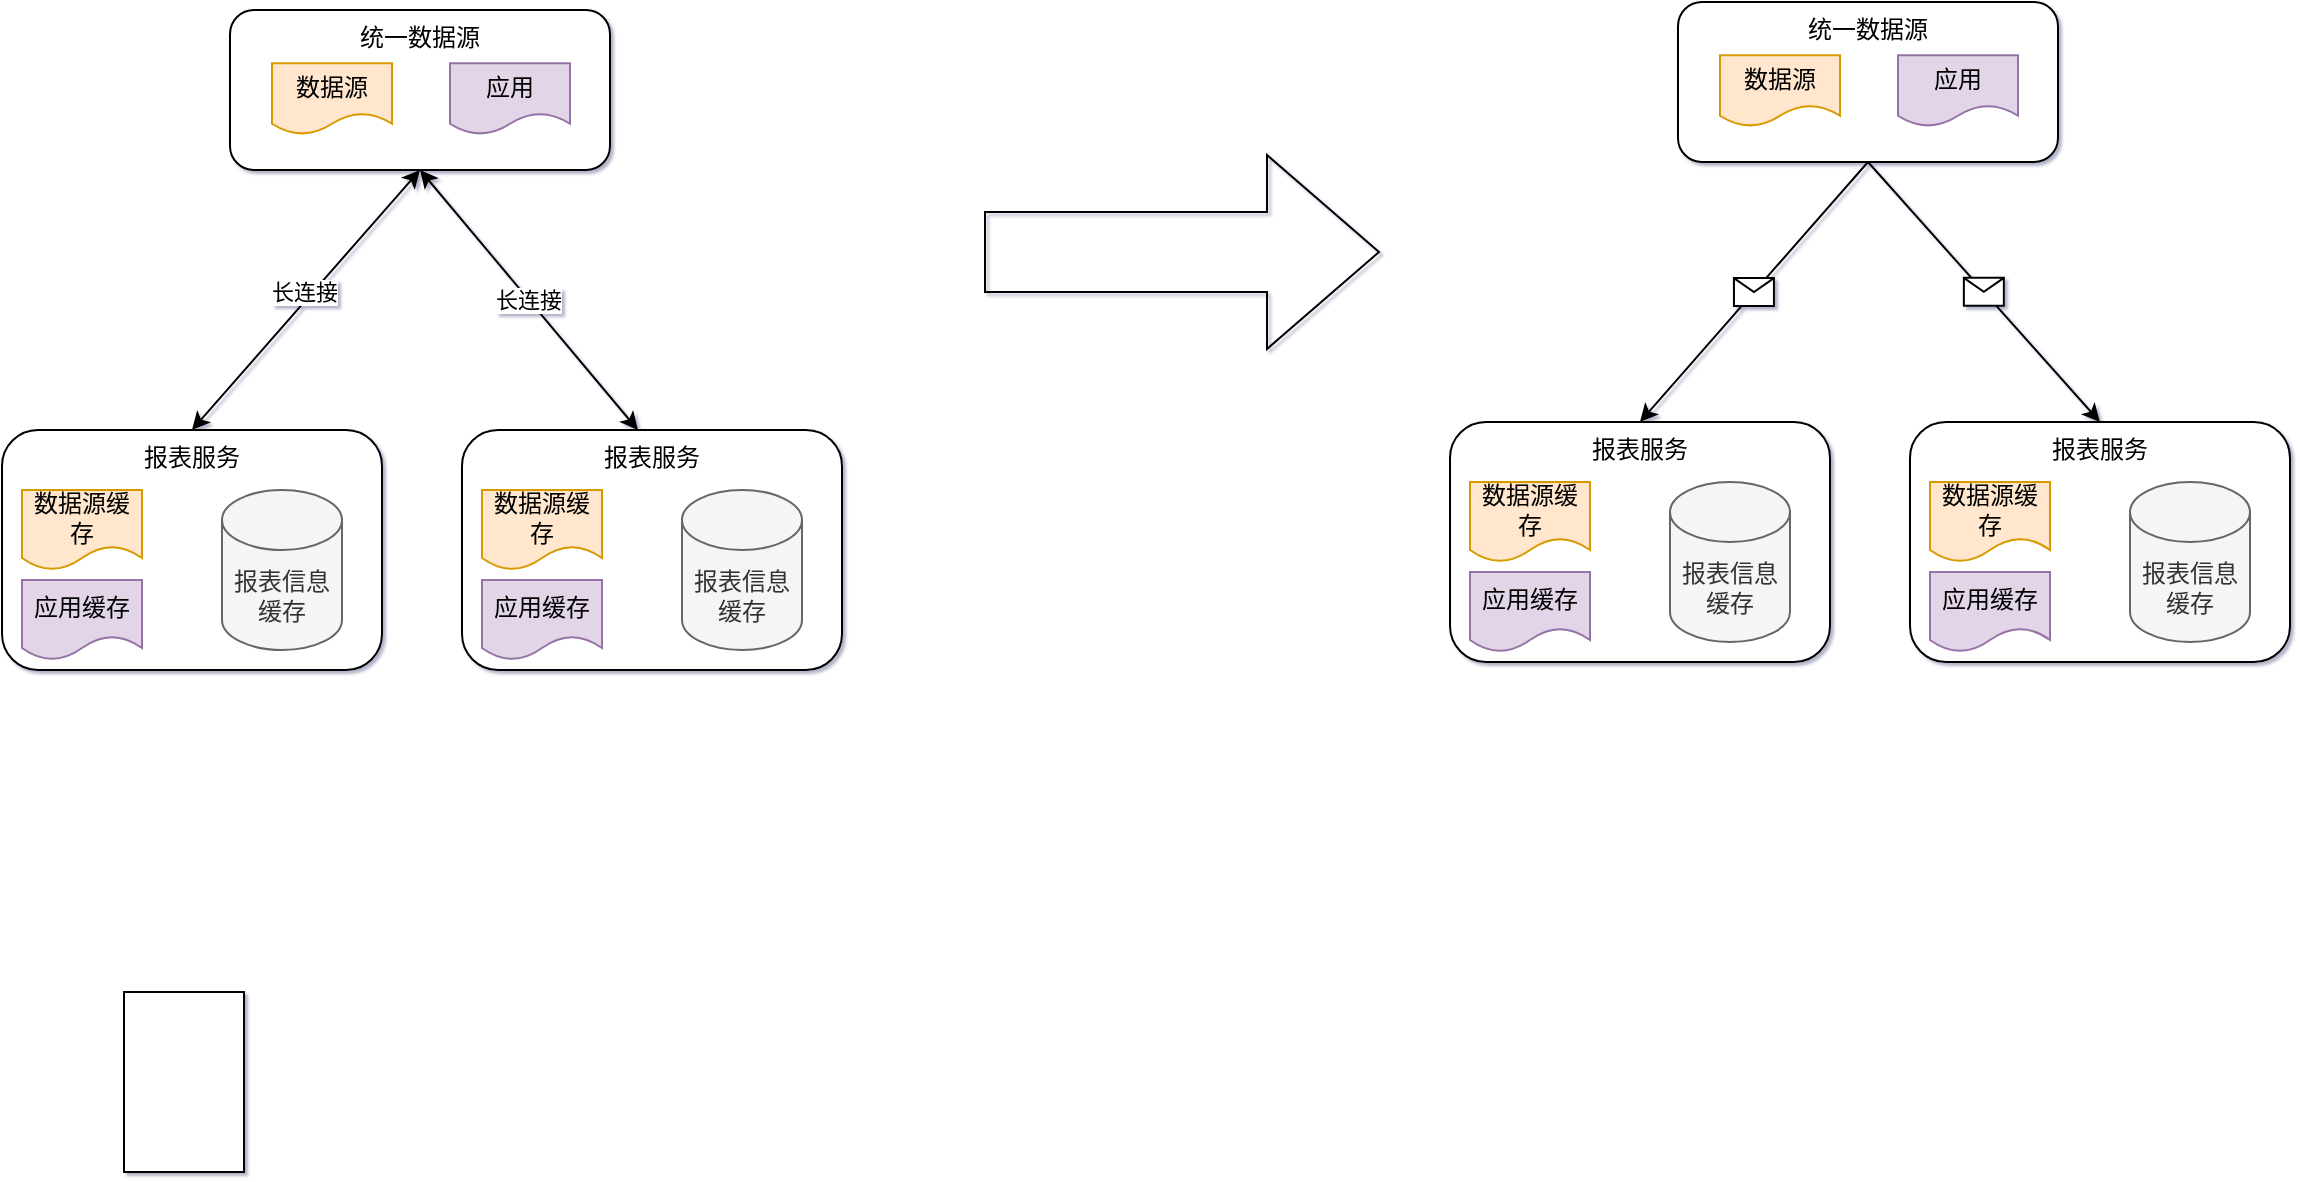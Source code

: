 <mxfile version="16.1.0" type="github">
  <diagram id="7w544GJsyX862CSMcGT0" name="第 1 页">
    <mxGraphModel dx="1822" dy="772" grid="1" gridSize="10" guides="1" tooltips="1" connect="1" arrows="1" fold="1" page="0" pageScale="1" pageWidth="827" pageHeight="1169" background="none" math="0" shadow="1">
      <root>
        <mxCell id="0" />
        <mxCell id="1" parent="0" />
        <mxCell id="88eacg_ynGGg2qezlieB-4" value="" style="endArrow=classic;html=1;rounded=0;entryX=0.5;entryY=0;entryDx=0;entryDy=0;exitX=0.5;exitY=1;exitDx=0;exitDy=0;" edge="1" parent="1" source="88eacg_ynGGg2qezlieB-17" target="88eacg_ynGGg2qezlieB-2">
          <mxGeometry relative="1" as="geometry">
            <mxPoint x="377" y="325" as="sourcePoint" />
            <mxPoint x="487" y="324.5" as="targetPoint" />
          </mxGeometry>
        </mxCell>
        <mxCell id="88eacg_ynGGg2qezlieB-5" value="" style="shape=message;html=1;outlineConnect=0;" vertex="1" parent="88eacg_ynGGg2qezlieB-4">
          <mxGeometry width="20" height="14" relative="1" as="geometry">
            <mxPoint x="-10" y="-7" as="offset" />
          </mxGeometry>
        </mxCell>
        <mxCell id="88eacg_ynGGg2qezlieB-22" value="" style="endArrow=classic;html=1;rounded=0;entryX=0.5;entryY=0;entryDx=0;entryDy=0;exitX=0.5;exitY=1;exitDx=0;exitDy=0;" edge="1" parent="1" source="88eacg_ynGGg2qezlieB-17" target="88eacg_ynGGg2qezlieB-14">
          <mxGeometry relative="1" as="geometry">
            <mxPoint x="377" y="325" as="sourcePoint" />
            <mxPoint x="487" y="324.5" as="targetPoint" />
          </mxGeometry>
        </mxCell>
        <mxCell id="88eacg_ynGGg2qezlieB-23" value="" style="shape=message;html=1;outlineConnect=0;" vertex="1" parent="88eacg_ynGGg2qezlieB-22">
          <mxGeometry width="20" height="14" relative="1" as="geometry">
            <mxPoint x="-10" y="-7" as="offset" />
          </mxGeometry>
        </mxCell>
        <mxCell id="88eacg_ynGGg2qezlieB-26" value="" style="group;" vertex="1" connectable="0" parent="1">
          <mxGeometry x="703" y="265" width="190" height="120" as="geometry" />
        </mxCell>
        <mxCell id="88eacg_ynGGg2qezlieB-14" value="报表服务" style="rounded=1;whiteSpace=wrap;html=1;verticalAlign=top;" vertex="1" parent="88eacg_ynGGg2qezlieB-26">
          <mxGeometry width="190" height="120" as="geometry" />
        </mxCell>
        <mxCell id="88eacg_ynGGg2qezlieB-15" value="数据源缓存" style="shape=document;whiteSpace=wrap;html=1;boundedLbl=1;fillColor=#ffe6cc;strokeColor=#d79b00;" vertex="1" parent="88eacg_ynGGg2qezlieB-26">
          <mxGeometry x="10" y="30" width="60" height="40" as="geometry" />
        </mxCell>
        <mxCell id="88eacg_ynGGg2qezlieB-16" value="应用缓存" style="shape=document;whiteSpace=wrap;html=1;boundedLbl=1;fillColor=#e1d5e7;strokeColor=#9673a6;" vertex="1" parent="88eacg_ynGGg2qezlieB-26">
          <mxGeometry x="10" y="75" width="60" height="40" as="geometry" />
        </mxCell>
        <mxCell id="88eacg_ynGGg2qezlieB-25" value="报表信息缓存" style="shape=cylinder3;whiteSpace=wrap;html=1;boundedLbl=1;backgroundOutline=1;size=15;fillColor=#f5f5f5;fontColor=#333333;strokeColor=#666666;" vertex="1" parent="88eacg_ynGGg2qezlieB-26">
          <mxGeometry x="110" y="30" width="60" height="80" as="geometry" />
        </mxCell>
        <mxCell id="88eacg_ynGGg2qezlieB-27" value="" style="group;" vertex="1" connectable="0" parent="1">
          <mxGeometry x="473" y="265" width="190" height="120" as="geometry" />
        </mxCell>
        <mxCell id="88eacg_ynGGg2qezlieB-2" value="报表服务" style="rounded=1;whiteSpace=wrap;html=1;verticalAlign=top;" vertex="1" parent="88eacg_ynGGg2qezlieB-27">
          <mxGeometry width="190" height="120" as="geometry" />
        </mxCell>
        <mxCell id="88eacg_ynGGg2qezlieB-9" value="数据源缓存" style="shape=document;whiteSpace=wrap;html=1;boundedLbl=1;fillColor=#ffe6cc;strokeColor=#d79b00;" vertex="1" parent="88eacg_ynGGg2qezlieB-27">
          <mxGeometry x="10" y="30" width="60" height="40" as="geometry" />
        </mxCell>
        <mxCell id="88eacg_ynGGg2qezlieB-10" value="应用缓存" style="shape=document;whiteSpace=wrap;html=1;boundedLbl=1;fillColor=#e1d5e7;strokeColor=#9673a6;" vertex="1" parent="88eacg_ynGGg2qezlieB-27">
          <mxGeometry x="10" y="75" width="60" height="40" as="geometry" />
        </mxCell>
        <mxCell id="88eacg_ynGGg2qezlieB-24" value="报表信息缓存" style="shape=cylinder3;whiteSpace=wrap;html=1;boundedLbl=1;backgroundOutline=1;size=15;fillColor=#f5f5f5;fontColor=#333333;strokeColor=#666666;" vertex="1" parent="88eacg_ynGGg2qezlieB-27">
          <mxGeometry x="110" y="30" width="60" height="80" as="geometry" />
        </mxCell>
        <mxCell id="88eacg_ynGGg2qezlieB-28" value="" style="group;" vertex="1" connectable="0" parent="1">
          <mxGeometry x="587" y="55" width="190" height="80" as="geometry" />
        </mxCell>
        <mxCell id="88eacg_ynGGg2qezlieB-17" value="统一数据源" style="rounded=1;whiteSpace=wrap;html=1;verticalAlign=top;" vertex="1" parent="88eacg_ynGGg2qezlieB-28">
          <mxGeometry width="190" height="80" as="geometry" />
        </mxCell>
        <mxCell id="88eacg_ynGGg2qezlieB-18" value="数据源" style="shape=document;whiteSpace=wrap;html=1;boundedLbl=1;fillColor=#ffe6cc;strokeColor=#d79b00;" vertex="1" parent="88eacg_ynGGg2qezlieB-28">
          <mxGeometry x="21" y="26.667" width="60" height="35.556" as="geometry" />
        </mxCell>
        <mxCell id="88eacg_ynGGg2qezlieB-19" value="应用" style="shape=document;whiteSpace=wrap;html=1;boundedLbl=1;fillColor=#e1d5e7;strokeColor=#9673a6;" vertex="1" parent="88eacg_ynGGg2qezlieB-28">
          <mxGeometry x="110" y="26.667" width="60" height="35.556" as="geometry" />
        </mxCell>
        <mxCell id="88eacg_ynGGg2qezlieB-34" value="" style="group;" vertex="1" connectable="0" parent="1">
          <mxGeometry x="-21" y="269" width="190" height="120" as="geometry" />
        </mxCell>
        <mxCell id="88eacg_ynGGg2qezlieB-35" value="报表服务" style="rounded=1;whiteSpace=wrap;html=1;verticalAlign=top;" vertex="1" parent="88eacg_ynGGg2qezlieB-34">
          <mxGeometry width="190" height="120" as="geometry" />
        </mxCell>
        <mxCell id="88eacg_ynGGg2qezlieB-36" value="数据源缓存" style="shape=document;whiteSpace=wrap;html=1;boundedLbl=1;fillColor=#ffe6cc;strokeColor=#d79b00;" vertex="1" parent="88eacg_ynGGg2qezlieB-34">
          <mxGeometry x="10" y="30" width="60" height="40" as="geometry" />
        </mxCell>
        <mxCell id="88eacg_ynGGg2qezlieB-37" value="应用缓存" style="shape=document;whiteSpace=wrap;html=1;boundedLbl=1;fillColor=#e1d5e7;strokeColor=#9673a6;" vertex="1" parent="88eacg_ynGGg2qezlieB-34">
          <mxGeometry x="10" y="75" width="60" height="40" as="geometry" />
        </mxCell>
        <mxCell id="88eacg_ynGGg2qezlieB-38" value="报表信息缓存" style="shape=cylinder3;whiteSpace=wrap;html=1;boundedLbl=1;backgroundOutline=1;size=15;fillColor=#f5f5f5;fontColor=#333333;strokeColor=#666666;" vertex="1" parent="88eacg_ynGGg2qezlieB-34">
          <mxGeometry x="110" y="30" width="60" height="80" as="geometry" />
        </mxCell>
        <mxCell id="88eacg_ynGGg2qezlieB-39" value="" style="group;" vertex="1" connectable="0" parent="1">
          <mxGeometry x="-251" y="269" width="190" height="120" as="geometry" />
        </mxCell>
        <mxCell id="88eacg_ynGGg2qezlieB-40" value="报表服务" style="rounded=1;whiteSpace=wrap;html=1;verticalAlign=top;" vertex="1" parent="88eacg_ynGGg2qezlieB-39">
          <mxGeometry width="190" height="120" as="geometry" />
        </mxCell>
        <mxCell id="88eacg_ynGGg2qezlieB-41" value="数据源缓存" style="shape=document;whiteSpace=wrap;html=1;boundedLbl=1;fillColor=#ffe6cc;strokeColor=#d79b00;" vertex="1" parent="88eacg_ynGGg2qezlieB-39">
          <mxGeometry x="10" y="30" width="60" height="40" as="geometry" />
        </mxCell>
        <mxCell id="88eacg_ynGGg2qezlieB-42" value="应用缓存" style="shape=document;whiteSpace=wrap;html=1;boundedLbl=1;fillColor=#e1d5e7;strokeColor=#9673a6;" vertex="1" parent="88eacg_ynGGg2qezlieB-39">
          <mxGeometry x="10" y="75" width="60" height="40" as="geometry" />
        </mxCell>
        <mxCell id="88eacg_ynGGg2qezlieB-43" value="报表信息缓存" style="shape=cylinder3;whiteSpace=wrap;html=1;boundedLbl=1;backgroundOutline=1;size=15;fillColor=#f5f5f5;fontColor=#333333;strokeColor=#666666;" vertex="1" parent="88eacg_ynGGg2qezlieB-39">
          <mxGeometry x="110" y="30" width="60" height="80" as="geometry" />
        </mxCell>
        <mxCell id="88eacg_ynGGg2qezlieB-44" value="" style="group;" vertex="1" connectable="0" parent="1">
          <mxGeometry x="-137" y="59" width="190" height="80" as="geometry" />
        </mxCell>
        <mxCell id="88eacg_ynGGg2qezlieB-45" value="统一数据源" style="rounded=1;whiteSpace=wrap;html=1;verticalAlign=top;" vertex="1" parent="88eacg_ynGGg2qezlieB-44">
          <mxGeometry width="190" height="80" as="geometry" />
        </mxCell>
        <mxCell id="88eacg_ynGGg2qezlieB-46" value="数据源" style="shape=document;whiteSpace=wrap;html=1;boundedLbl=1;fillColor=#ffe6cc;strokeColor=#d79b00;" vertex="1" parent="88eacg_ynGGg2qezlieB-44">
          <mxGeometry x="21" y="26.667" width="60" height="35.556" as="geometry" />
        </mxCell>
        <mxCell id="88eacg_ynGGg2qezlieB-47" value="应用" style="shape=document;whiteSpace=wrap;html=1;boundedLbl=1;fillColor=#e1d5e7;strokeColor=#9673a6;" vertex="1" parent="88eacg_ynGGg2qezlieB-44">
          <mxGeometry x="110" y="26.667" width="60" height="35.556" as="geometry" />
        </mxCell>
        <mxCell id="88eacg_ynGGg2qezlieB-48" value="" style="shape=flexArrow;endArrow=classic;html=1;rounded=0;endWidth=56;endSize=18.33;width=40;" edge="1" parent="1">
          <mxGeometry width="50" height="50" relative="1" as="geometry">
            <mxPoint x="240" y="180" as="sourcePoint" />
            <mxPoint x="438" y="180" as="targetPoint" />
          </mxGeometry>
        </mxCell>
        <mxCell id="88eacg_ynGGg2qezlieB-49" value="" style="endArrow=classic;startArrow=classic;html=1;rounded=0;entryX=0.5;entryY=1;entryDx=0;entryDy=0;exitX=0.5;exitY=0;exitDx=0;exitDy=0;" edge="1" parent="1" source="88eacg_ynGGg2qezlieB-40" target="88eacg_ynGGg2qezlieB-45">
          <mxGeometry width="50" height="50" relative="1" as="geometry">
            <mxPoint x="-160" y="250" as="sourcePoint" />
            <mxPoint x="-110" y="200" as="targetPoint" />
          </mxGeometry>
        </mxCell>
        <mxCell id="88eacg_ynGGg2qezlieB-51" value="长连接" style="edgeLabel;html=1;align=center;verticalAlign=middle;resizable=0;points=[];" vertex="1" connectable="0" parent="88eacg_ynGGg2qezlieB-49">
          <mxGeometry x="-0.125" y="-3" relative="1" as="geometry">
            <mxPoint x="4" y="-14" as="offset" />
          </mxGeometry>
        </mxCell>
        <mxCell id="88eacg_ynGGg2qezlieB-50" value="长连接" style="endArrow=classic;startArrow=classic;html=1;rounded=0;entryX=0.5;entryY=1;entryDx=0;entryDy=0;exitX=0.463;exitY=0;exitDx=0;exitDy=0;exitPerimeter=0;" edge="1" parent="1" source="88eacg_ynGGg2qezlieB-35" target="88eacg_ynGGg2qezlieB-45">
          <mxGeometry width="50" height="50" relative="1" as="geometry">
            <mxPoint x="-156" y="269" as="sourcePoint" />
            <mxPoint x="-42" y="139" as="targetPoint" />
            <Array as="points" />
          </mxGeometry>
        </mxCell>
        <mxCell id="88eacg_ynGGg2qezlieB-52" value="" style="rounded=0;whiteSpace=wrap;html=1;" vertex="1" parent="1">
          <mxGeometry x="-190" y="550" width="60" height="90" as="geometry" />
        </mxCell>
      </root>
    </mxGraphModel>
  </diagram>
</mxfile>
